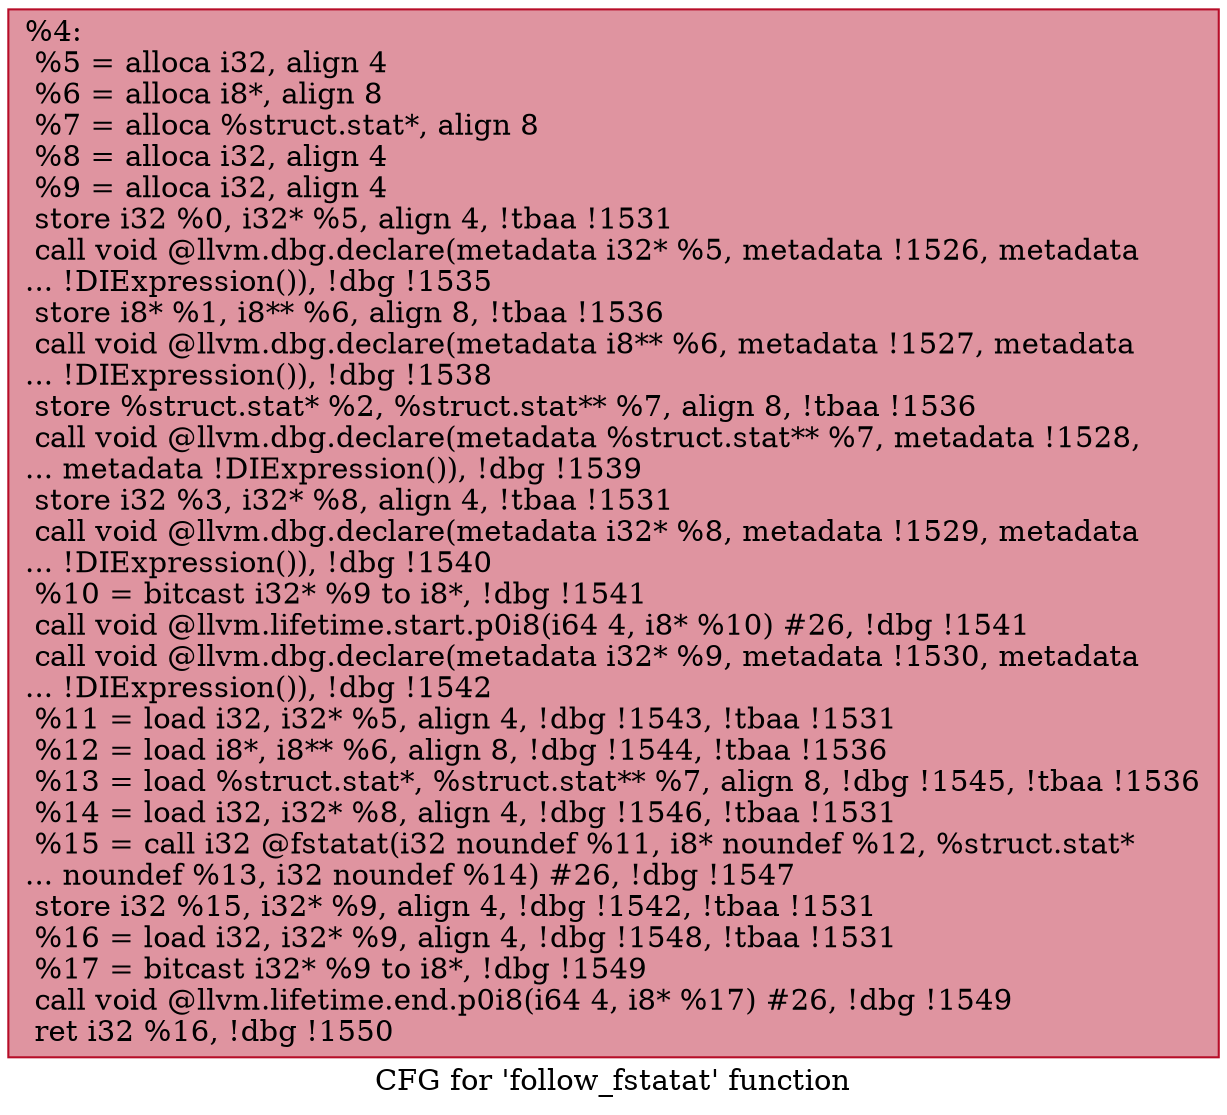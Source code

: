 digraph "CFG for 'follow_fstatat' function" {
	label="CFG for 'follow_fstatat' function";

	Node0x1091d20 [shape=record,color="#b70d28ff", style=filled, fillcolor="#b70d2870",label="{%4:\l  %5 = alloca i32, align 4\l  %6 = alloca i8*, align 8\l  %7 = alloca %struct.stat*, align 8\l  %8 = alloca i32, align 4\l  %9 = alloca i32, align 4\l  store i32 %0, i32* %5, align 4, !tbaa !1531\l  call void @llvm.dbg.declare(metadata i32* %5, metadata !1526, metadata\l... !DIExpression()), !dbg !1535\l  store i8* %1, i8** %6, align 8, !tbaa !1536\l  call void @llvm.dbg.declare(metadata i8** %6, metadata !1527, metadata\l... !DIExpression()), !dbg !1538\l  store %struct.stat* %2, %struct.stat** %7, align 8, !tbaa !1536\l  call void @llvm.dbg.declare(metadata %struct.stat** %7, metadata !1528,\l... metadata !DIExpression()), !dbg !1539\l  store i32 %3, i32* %8, align 4, !tbaa !1531\l  call void @llvm.dbg.declare(metadata i32* %8, metadata !1529, metadata\l... !DIExpression()), !dbg !1540\l  %10 = bitcast i32* %9 to i8*, !dbg !1541\l  call void @llvm.lifetime.start.p0i8(i64 4, i8* %10) #26, !dbg !1541\l  call void @llvm.dbg.declare(metadata i32* %9, metadata !1530, metadata\l... !DIExpression()), !dbg !1542\l  %11 = load i32, i32* %5, align 4, !dbg !1543, !tbaa !1531\l  %12 = load i8*, i8** %6, align 8, !dbg !1544, !tbaa !1536\l  %13 = load %struct.stat*, %struct.stat** %7, align 8, !dbg !1545, !tbaa !1536\l  %14 = load i32, i32* %8, align 4, !dbg !1546, !tbaa !1531\l  %15 = call i32 @fstatat(i32 noundef %11, i8* noundef %12, %struct.stat*\l... noundef %13, i32 noundef %14) #26, !dbg !1547\l  store i32 %15, i32* %9, align 4, !dbg !1542, !tbaa !1531\l  %16 = load i32, i32* %9, align 4, !dbg !1548, !tbaa !1531\l  %17 = bitcast i32* %9 to i8*, !dbg !1549\l  call void @llvm.lifetime.end.p0i8(i64 4, i8* %17) #26, !dbg !1549\l  ret i32 %16, !dbg !1550\l}"];
}

